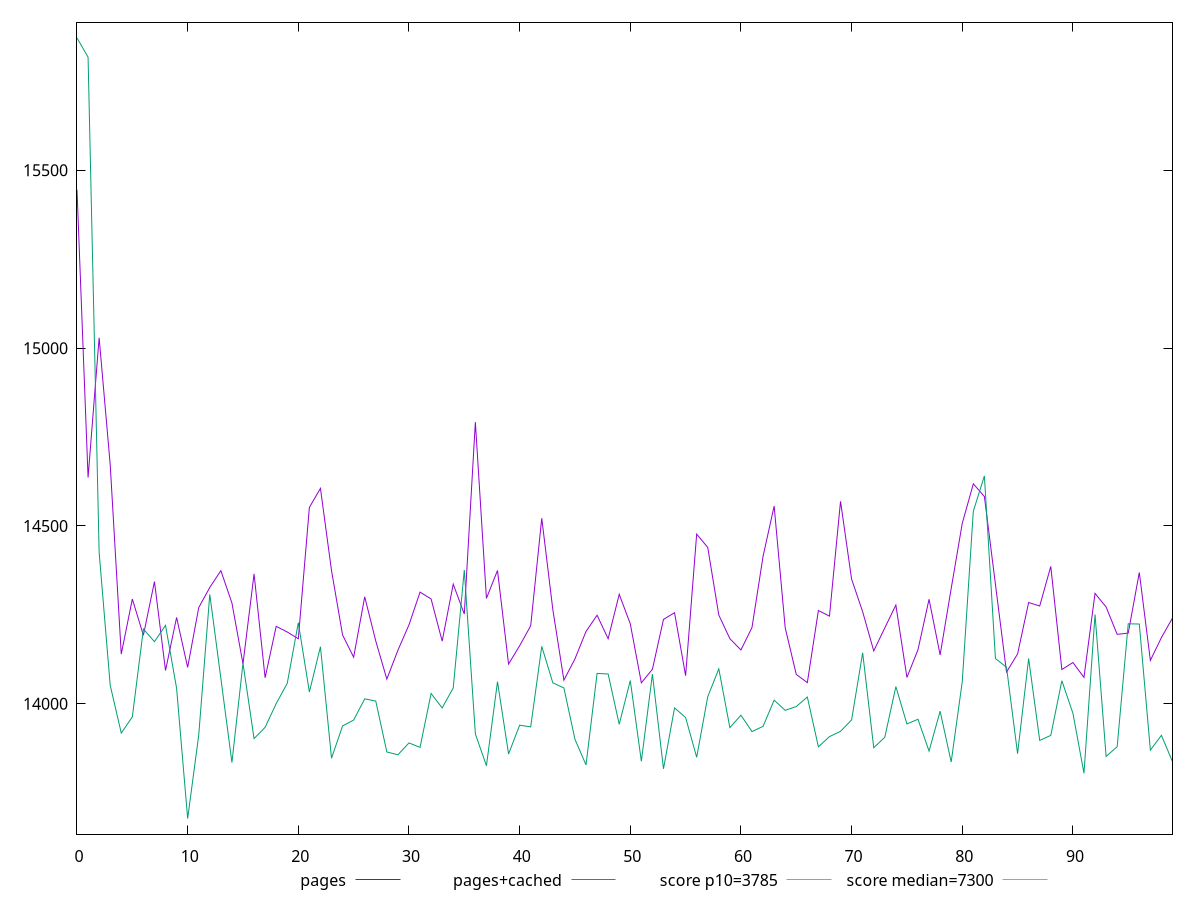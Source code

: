 reset

$pages <<EOF
0 15445.365
1 14636.103999999996
2 15029.231500000002
3 14672.618499999999
4 14139.515
5 14294.363999999998
6 14192.508999999996
7 14343.361499999999
8 14093.461499999998
9 14242.640500000001
10 14102.141500000002
11 14270.282500000003
12 14326.877
13 14374.25
14 14283.265500000001
15 14112.155
16 14365.1355
17 14072.9921
18 14217.561999999998
19 14201.636999999999
20 14182.576000000001
21 14552.064999999995
22 14605.609000000002
23 14374.446499999998
24 14193.267000000003
25 14130.758000000002
26 14300.764
27 14176.189000000002
28 14069.119200000001
29 14150.287499999999
30 14221.737000000005
31 14313.764000000005
32 14294.516
33 14175.938
34 14336.206000000002
35 14252.031349999997
36 14791.753
37 14296.28
38 14374.665999999997
39 14111.426500000001
40 14163.005
41 14218.922300000002
42 14521.561000000002
43 14264.988000000001
44 14066.192
45 14126.051650000001
46 14203.160000000002
47 14248.82
48 14182.707000000002
49 14307.636000000002
50 14224.745799999999
51 14058.73145
52 14096.829999999996
53 14237.024849999998
54 14255.934000000003
55 14078.844
56 14477.039999999999
57 14439.411
58 14249.281999999997
59 14182.851499999999
60 14151.036199999999
61 14214.539
62 14414.6458
63 14555.895
64 14213.463500000002
65 14082.363000000001
66 14059.318
67 14262.079000000002
68 14246.301
69 14569.170000000002
70 14350.414999999999
71 14258.531000000003
72 14148.510000000002
73 14213.184000000001
74 14277.361899999996
75 14073.896399999998
76 14151.781000000003
77 14293.766000000001
78 14137.202000000005
79 14323.856899999997
80 14507.099999999997
81 14618.339999999997
82 14582.735999999999
83 14335.466000000002
84 14088.985
85 14139.898000000001
86 14284.617499999998
87 14274.694
88 14386.178499999998
89 14096.060000000001
90 14115.791000000001
91 14074.008000000002
92 14310.331
93 14271.946000000004
94 14195.0055
95 14198.561999999998
96 14369.095999999998
97 14121.6776
98 14186.05
99 14240.95
EOF

$pagesCached <<EOF
0 15872.535
1 15818.327500000001
2 14426.015000000005
3 14051.677999999996
4 13917.464
5 13962.729500000001
6 14209.9535
7 14174.480999999996
8 14220.386000000002
9 14043.464000000004
10 13677.054100000001
11 13911.413000000004
12 14307.529000000002
13 14071.283
14 13834.546500000004
15 14113.968999999997
16 13901.789999999997
17 13933.568500000005
18 14000.154999999999
19 14057.440999999999
20 14227.776
21 14032.914
22 14160.194499999998
23 13846.640300000001
24 13937.447000000006
25 13953.98
26 14013.583999999999
27 14007.372600000002
28 13864.247800000001
29 13856.3167
30 13889.623300000003
31 13877.127
32 14028.758000000002
33 13988.093499999995
34 14044.399999999998
35 14375.901999999998
36 13915.043999999998
37 13825.39545
38 14061.908
39 13858.550199999998
40 13939.487999999998
41 13934.814999999999
42 14161.097500000003
43 14058.676
44 14044.257999999996
45 13899.932999999997
46 13827.776000000003
47 14085.217
48 14083.474000000002
49 13941.876499999998
50 14065.130999999998
51 13837.985
52 14083.210000000003
53 13816.808999999997
54 13988.287
55 13960.966000000002
56 13849.273799999999
57 14019.518450000001
58 14098.041000000001
59 13932.68
60 13967.55
61 13921.638499999997
62 13936.351000000002
63 14009.892999999998
64 13981.380000000005
65 13991.942
66 14018.763999999996
67 13878.712500000001
68 13907.376
69 13922.334999999995
70 13954.325000000004
71 14143.167149999997
72 13876.181
73 13905.5461
74 14048.071
75 13943.095999999998
76 13956.205000000005
77 13866.624999999998
78 13979.029
79 13835.938000000002
80 14061.980899999999
81 14541.197999999999
82 14640.604500000001
83 14126.877
84 14102.606499999998
85 13859.48
86 14127.049999999992
87 13896.652499999998
88 13910.887200000001
89 14064.593
90 13973.23845
91 13804.408500000001
92 14250.922000000002
93 13851.742499999998
94 13878.974300000002
95 14224.712
96 14224.042000000001
97 13869.286
98 13911.0475
99 13837.018599999998
EOF

set key outside below
set xrange [0:99]
set yrange [13633.144482000002:15916.444618]
set trange [13633.144482000002:15916.444618]
set terminal svg size 640, 520 enhanced background rgb 'white'
set output "report_00019_2021-02-10T18-14-37.922Z//interactive/comparison/line/0_vs_1.svg"

plot $pages title "pages" with line, \
     $pagesCached title "pages+cached" with line, \
     3785 title "score p10=3785", \
     7300 title "score median=7300"

reset
